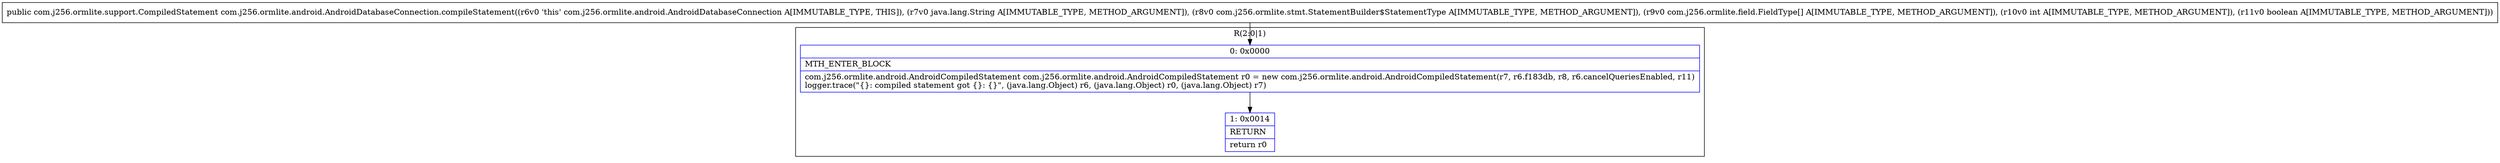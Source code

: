 digraph "CFG forcom.j256.ormlite.android.AndroidDatabaseConnection.compileStatement(Ljava\/lang\/String;Lcom\/j256\/ormlite\/stmt\/StatementBuilder$StatementType;[Lcom\/j256\/ormlite\/field\/FieldType;IZ)Lcom\/j256\/ormlite\/support\/CompiledStatement;" {
subgraph cluster_Region_630818957 {
label = "R(2:0|1)";
node [shape=record,color=blue];
Node_0 [shape=record,label="{0\:\ 0x0000|MTH_ENTER_BLOCK\l|com.j256.ormlite.android.AndroidCompiledStatement com.j256.ormlite.android.AndroidCompiledStatement r0 = new com.j256.ormlite.android.AndroidCompiledStatement(r7, r6.f183db, r8, r6.cancelQueriesEnabled, r11)\llogger.trace(\"\{\}: compiled statement got \{\}: \{\}\", (java.lang.Object) r6, (java.lang.Object) r0, (java.lang.Object) r7)\l}"];
Node_1 [shape=record,label="{1\:\ 0x0014|RETURN\l|return r0\l}"];
}
MethodNode[shape=record,label="{public com.j256.ormlite.support.CompiledStatement com.j256.ormlite.android.AndroidDatabaseConnection.compileStatement((r6v0 'this' com.j256.ormlite.android.AndroidDatabaseConnection A[IMMUTABLE_TYPE, THIS]), (r7v0 java.lang.String A[IMMUTABLE_TYPE, METHOD_ARGUMENT]), (r8v0 com.j256.ormlite.stmt.StatementBuilder$StatementType A[IMMUTABLE_TYPE, METHOD_ARGUMENT]), (r9v0 com.j256.ormlite.field.FieldType[] A[IMMUTABLE_TYPE, METHOD_ARGUMENT]), (r10v0 int A[IMMUTABLE_TYPE, METHOD_ARGUMENT]), (r11v0 boolean A[IMMUTABLE_TYPE, METHOD_ARGUMENT])) }"];
MethodNode -> Node_0;
Node_0 -> Node_1;
}

